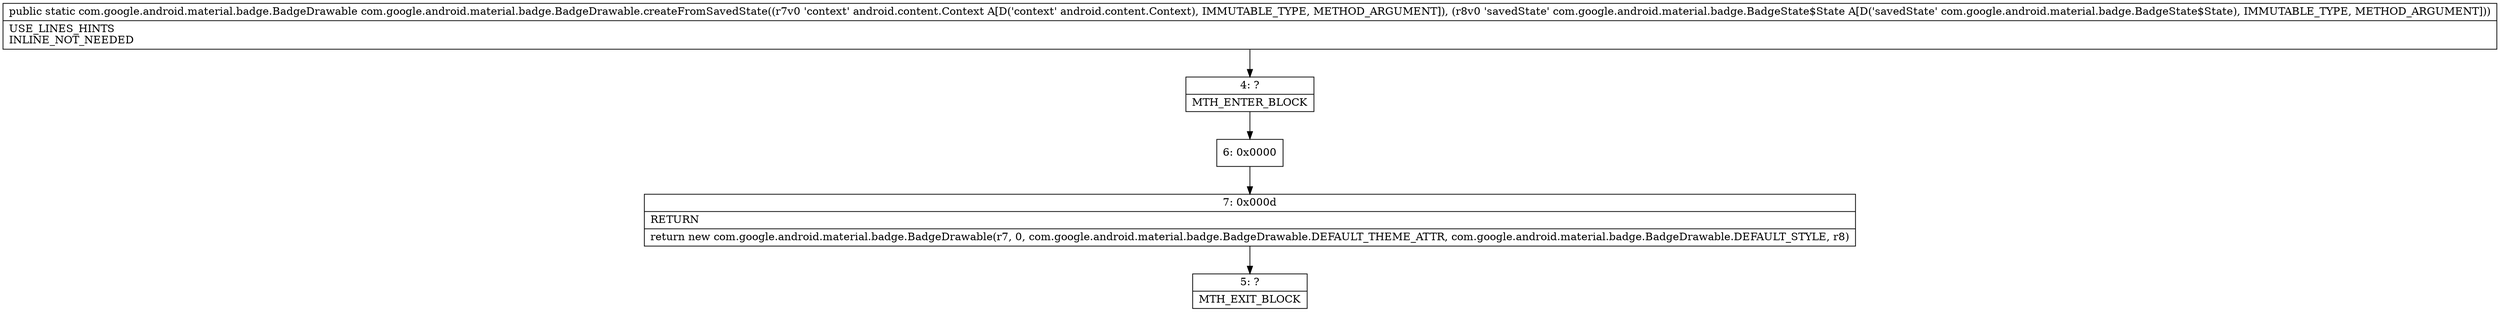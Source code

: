 digraph "CFG forcom.google.android.material.badge.BadgeDrawable.createFromSavedState(Landroid\/content\/Context;Lcom\/google\/android\/material\/badge\/BadgeState$State;)Lcom\/google\/android\/material\/badge\/BadgeDrawable;" {
Node_4 [shape=record,label="{4\:\ ?|MTH_ENTER_BLOCK\l}"];
Node_6 [shape=record,label="{6\:\ 0x0000}"];
Node_7 [shape=record,label="{7\:\ 0x000d|RETURN\l|return new com.google.android.material.badge.BadgeDrawable(r7, 0, com.google.android.material.badge.BadgeDrawable.DEFAULT_THEME_ATTR, com.google.android.material.badge.BadgeDrawable.DEFAULT_STYLE, r8)\l}"];
Node_5 [shape=record,label="{5\:\ ?|MTH_EXIT_BLOCK\l}"];
MethodNode[shape=record,label="{public static com.google.android.material.badge.BadgeDrawable com.google.android.material.badge.BadgeDrawable.createFromSavedState((r7v0 'context' android.content.Context A[D('context' android.content.Context), IMMUTABLE_TYPE, METHOD_ARGUMENT]), (r8v0 'savedState' com.google.android.material.badge.BadgeState$State A[D('savedState' com.google.android.material.badge.BadgeState$State), IMMUTABLE_TYPE, METHOD_ARGUMENT]))  | USE_LINES_HINTS\lINLINE_NOT_NEEDED\l}"];
MethodNode -> Node_4;Node_4 -> Node_6;
Node_6 -> Node_7;
Node_7 -> Node_5;
}

